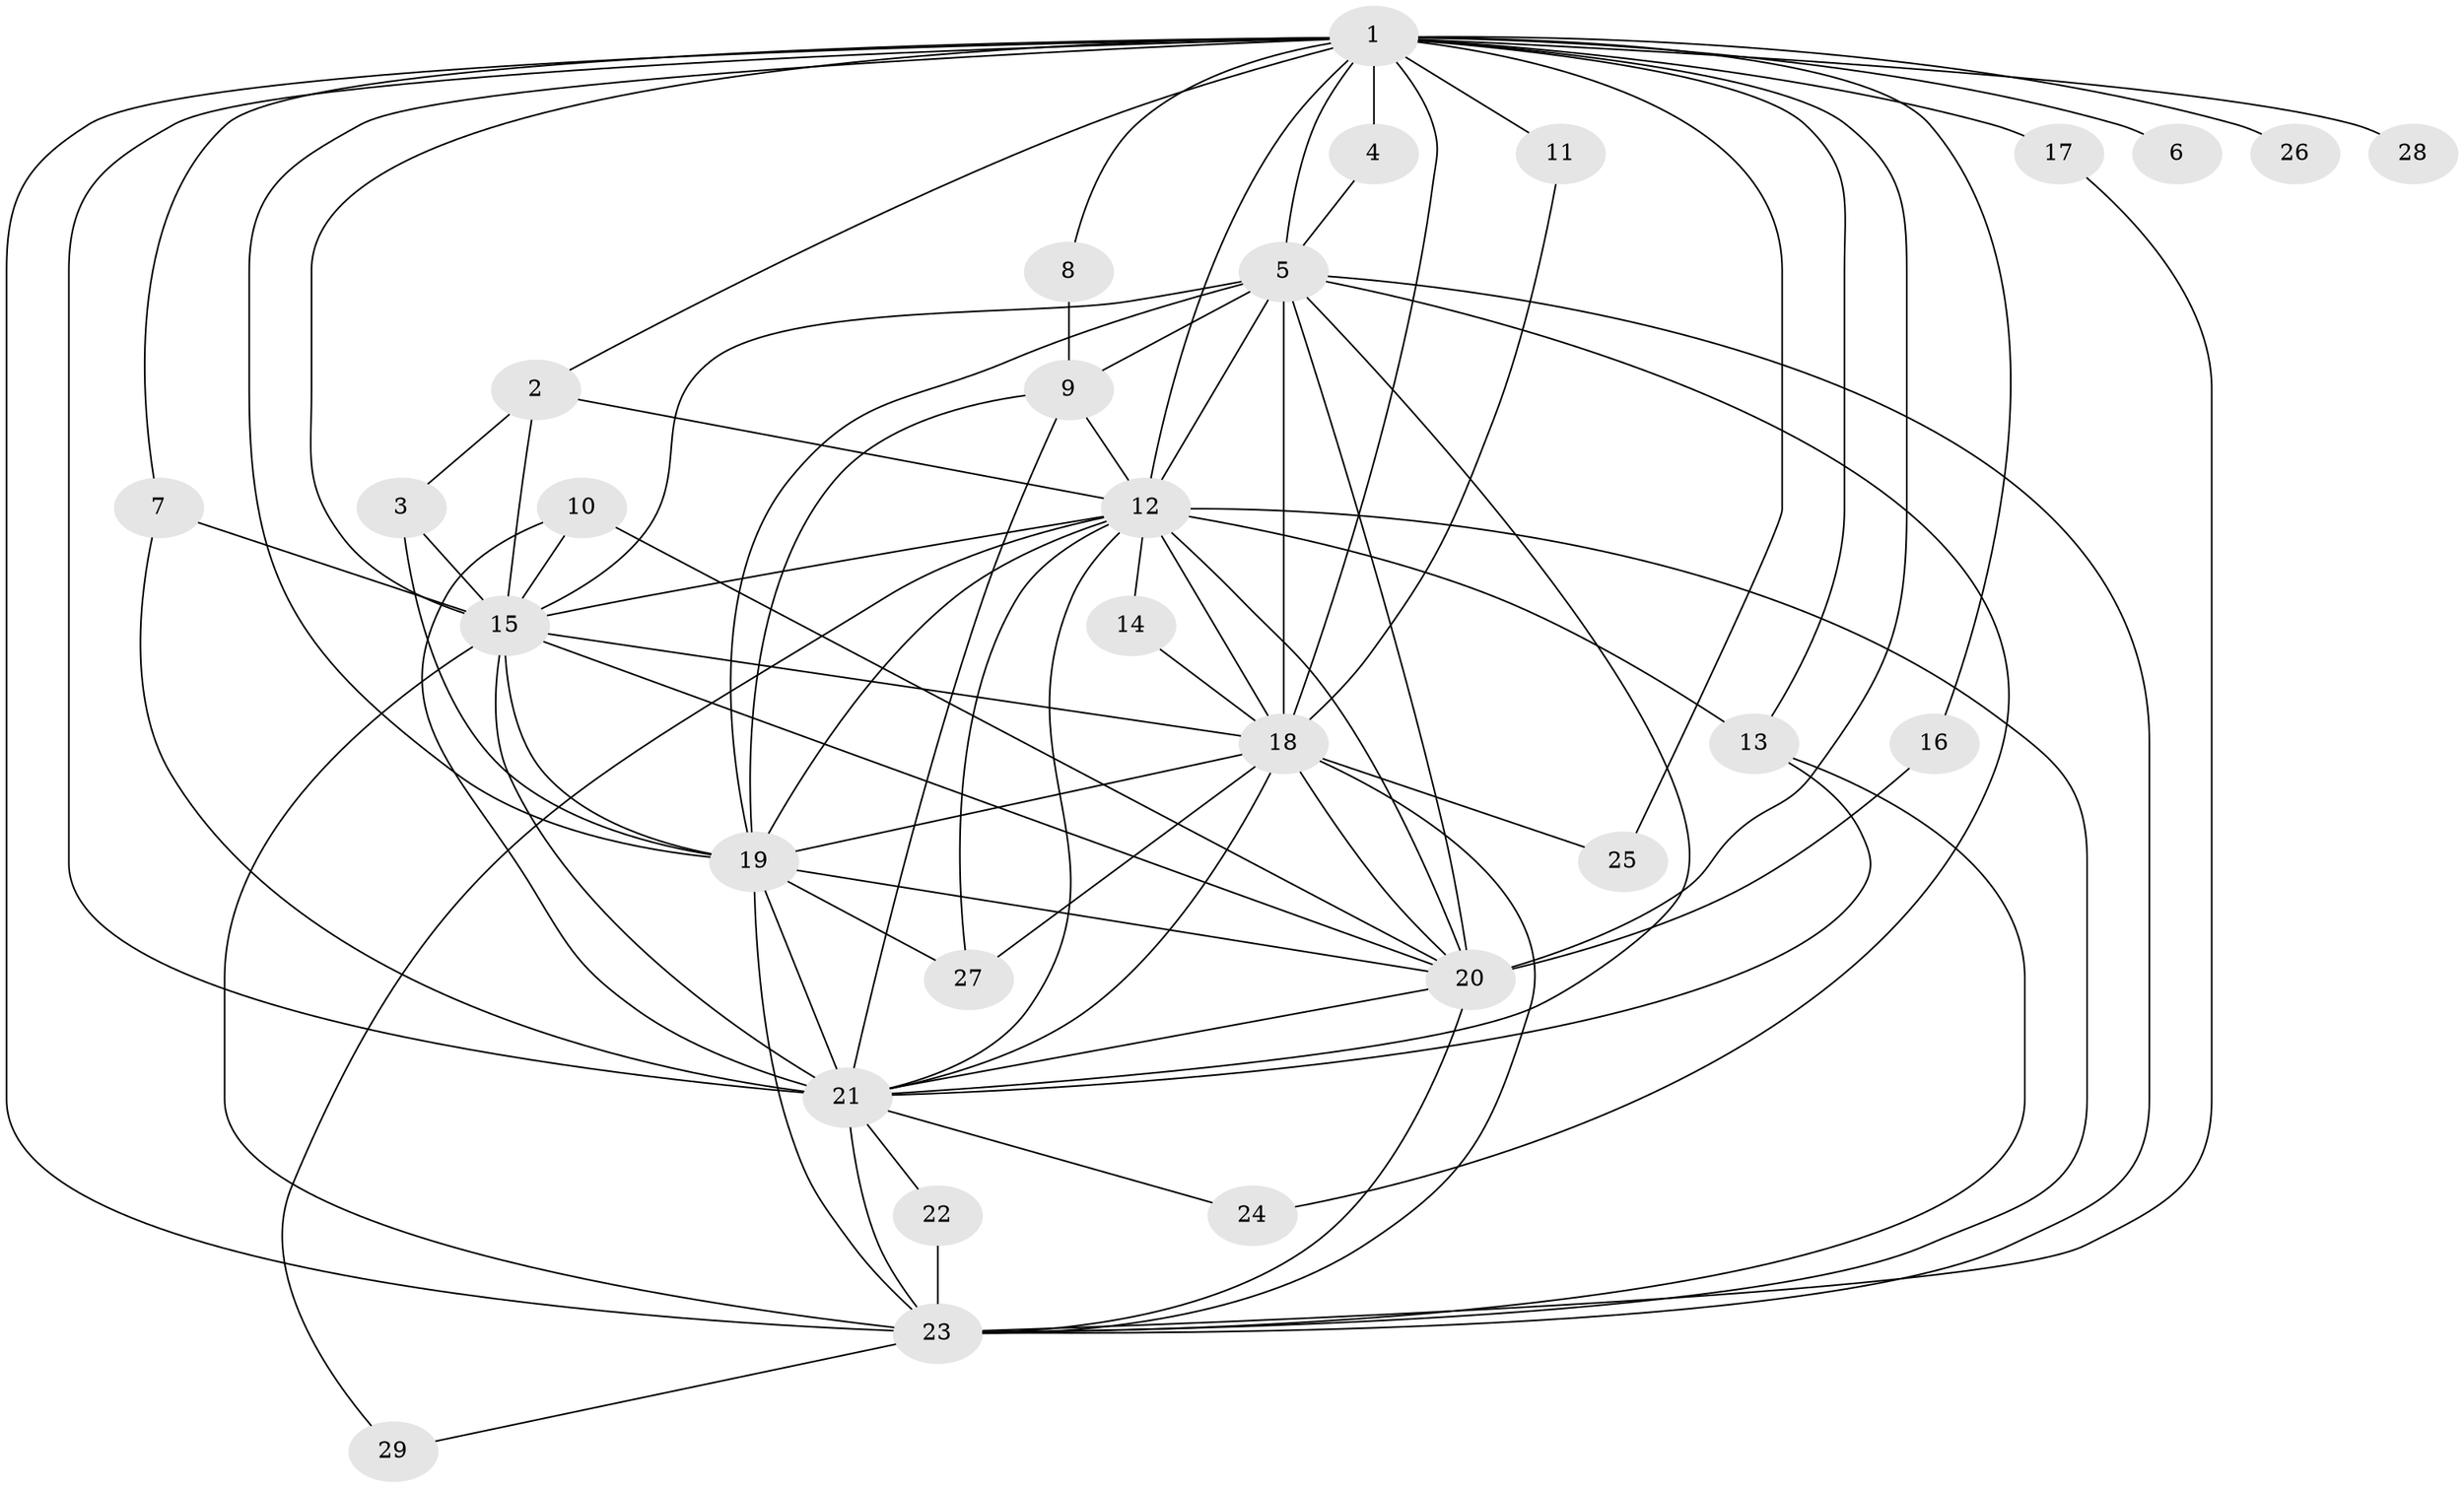 // original degree distribution, {22: 0.017241379310344827, 17: 0.034482758620689655, 14: 0.034482758620689655, 16: 0.05172413793103448, 15: 0.034482758620689655, 4: 0.05172413793103448, 2: 0.5517241379310345, 3: 0.1896551724137931, 5: 0.017241379310344827, 6: 0.017241379310344827}
// Generated by graph-tools (version 1.1) at 2025/25/03/09/25 03:25:38]
// undirected, 29 vertices, 82 edges
graph export_dot {
graph [start="1"]
  node [color=gray90,style=filled];
  1;
  2;
  3;
  4;
  5;
  6;
  7;
  8;
  9;
  10;
  11;
  12;
  13;
  14;
  15;
  16;
  17;
  18;
  19;
  20;
  21;
  22;
  23;
  24;
  25;
  26;
  27;
  28;
  29;
  1 -- 2 [weight=1.0];
  1 -- 4 [weight=1.0];
  1 -- 5 [weight=2.0];
  1 -- 6 [weight=1.0];
  1 -- 7 [weight=1.0];
  1 -- 8 [weight=1.0];
  1 -- 11 [weight=2.0];
  1 -- 12 [weight=2.0];
  1 -- 13 [weight=1.0];
  1 -- 15 [weight=3.0];
  1 -- 16 [weight=1.0];
  1 -- 17 [weight=2.0];
  1 -- 18 [weight=3.0];
  1 -- 19 [weight=2.0];
  1 -- 20 [weight=3.0];
  1 -- 21 [weight=3.0];
  1 -- 23 [weight=2.0];
  1 -- 25 [weight=1.0];
  1 -- 26 [weight=2.0];
  1 -- 28 [weight=1.0];
  2 -- 3 [weight=1.0];
  2 -- 12 [weight=1.0];
  2 -- 15 [weight=1.0];
  3 -- 15 [weight=1.0];
  3 -- 19 [weight=1.0];
  4 -- 5 [weight=1.0];
  5 -- 9 [weight=1.0];
  5 -- 12 [weight=2.0];
  5 -- 15 [weight=2.0];
  5 -- 18 [weight=2.0];
  5 -- 19 [weight=1.0];
  5 -- 20 [weight=2.0];
  5 -- 21 [weight=1.0];
  5 -- 23 [weight=1.0];
  5 -- 24 [weight=1.0];
  7 -- 15 [weight=1.0];
  7 -- 21 [weight=1.0];
  8 -- 9 [weight=1.0];
  9 -- 12 [weight=1.0];
  9 -- 19 [weight=1.0];
  9 -- 21 [weight=1.0];
  10 -- 15 [weight=1.0];
  10 -- 20 [weight=1.0];
  10 -- 21 [weight=1.0];
  11 -- 18 [weight=1.0];
  12 -- 13 [weight=1.0];
  12 -- 14 [weight=1.0];
  12 -- 15 [weight=1.0];
  12 -- 18 [weight=1.0];
  12 -- 19 [weight=1.0];
  12 -- 20 [weight=1.0];
  12 -- 21 [weight=2.0];
  12 -- 23 [weight=2.0];
  12 -- 27 [weight=1.0];
  12 -- 29 [weight=1.0];
  13 -- 21 [weight=1.0];
  13 -- 23 [weight=1.0];
  14 -- 18 [weight=1.0];
  15 -- 18 [weight=2.0];
  15 -- 19 [weight=1.0];
  15 -- 20 [weight=2.0];
  15 -- 21 [weight=1.0];
  15 -- 23 [weight=1.0];
  16 -- 20 [weight=1.0];
  17 -- 23 [weight=1.0];
  18 -- 19 [weight=1.0];
  18 -- 20 [weight=1.0];
  18 -- 21 [weight=1.0];
  18 -- 23 [weight=1.0];
  18 -- 25 [weight=1.0];
  18 -- 27 [weight=1.0];
  19 -- 20 [weight=1.0];
  19 -- 21 [weight=3.0];
  19 -- 23 [weight=2.0];
  19 -- 27 [weight=1.0];
  20 -- 21 [weight=1.0];
  20 -- 23 [weight=1.0];
  21 -- 22 [weight=1.0];
  21 -- 23 [weight=1.0];
  21 -- 24 [weight=1.0];
  22 -- 23 [weight=1.0];
  23 -- 29 [weight=1.0];
}
